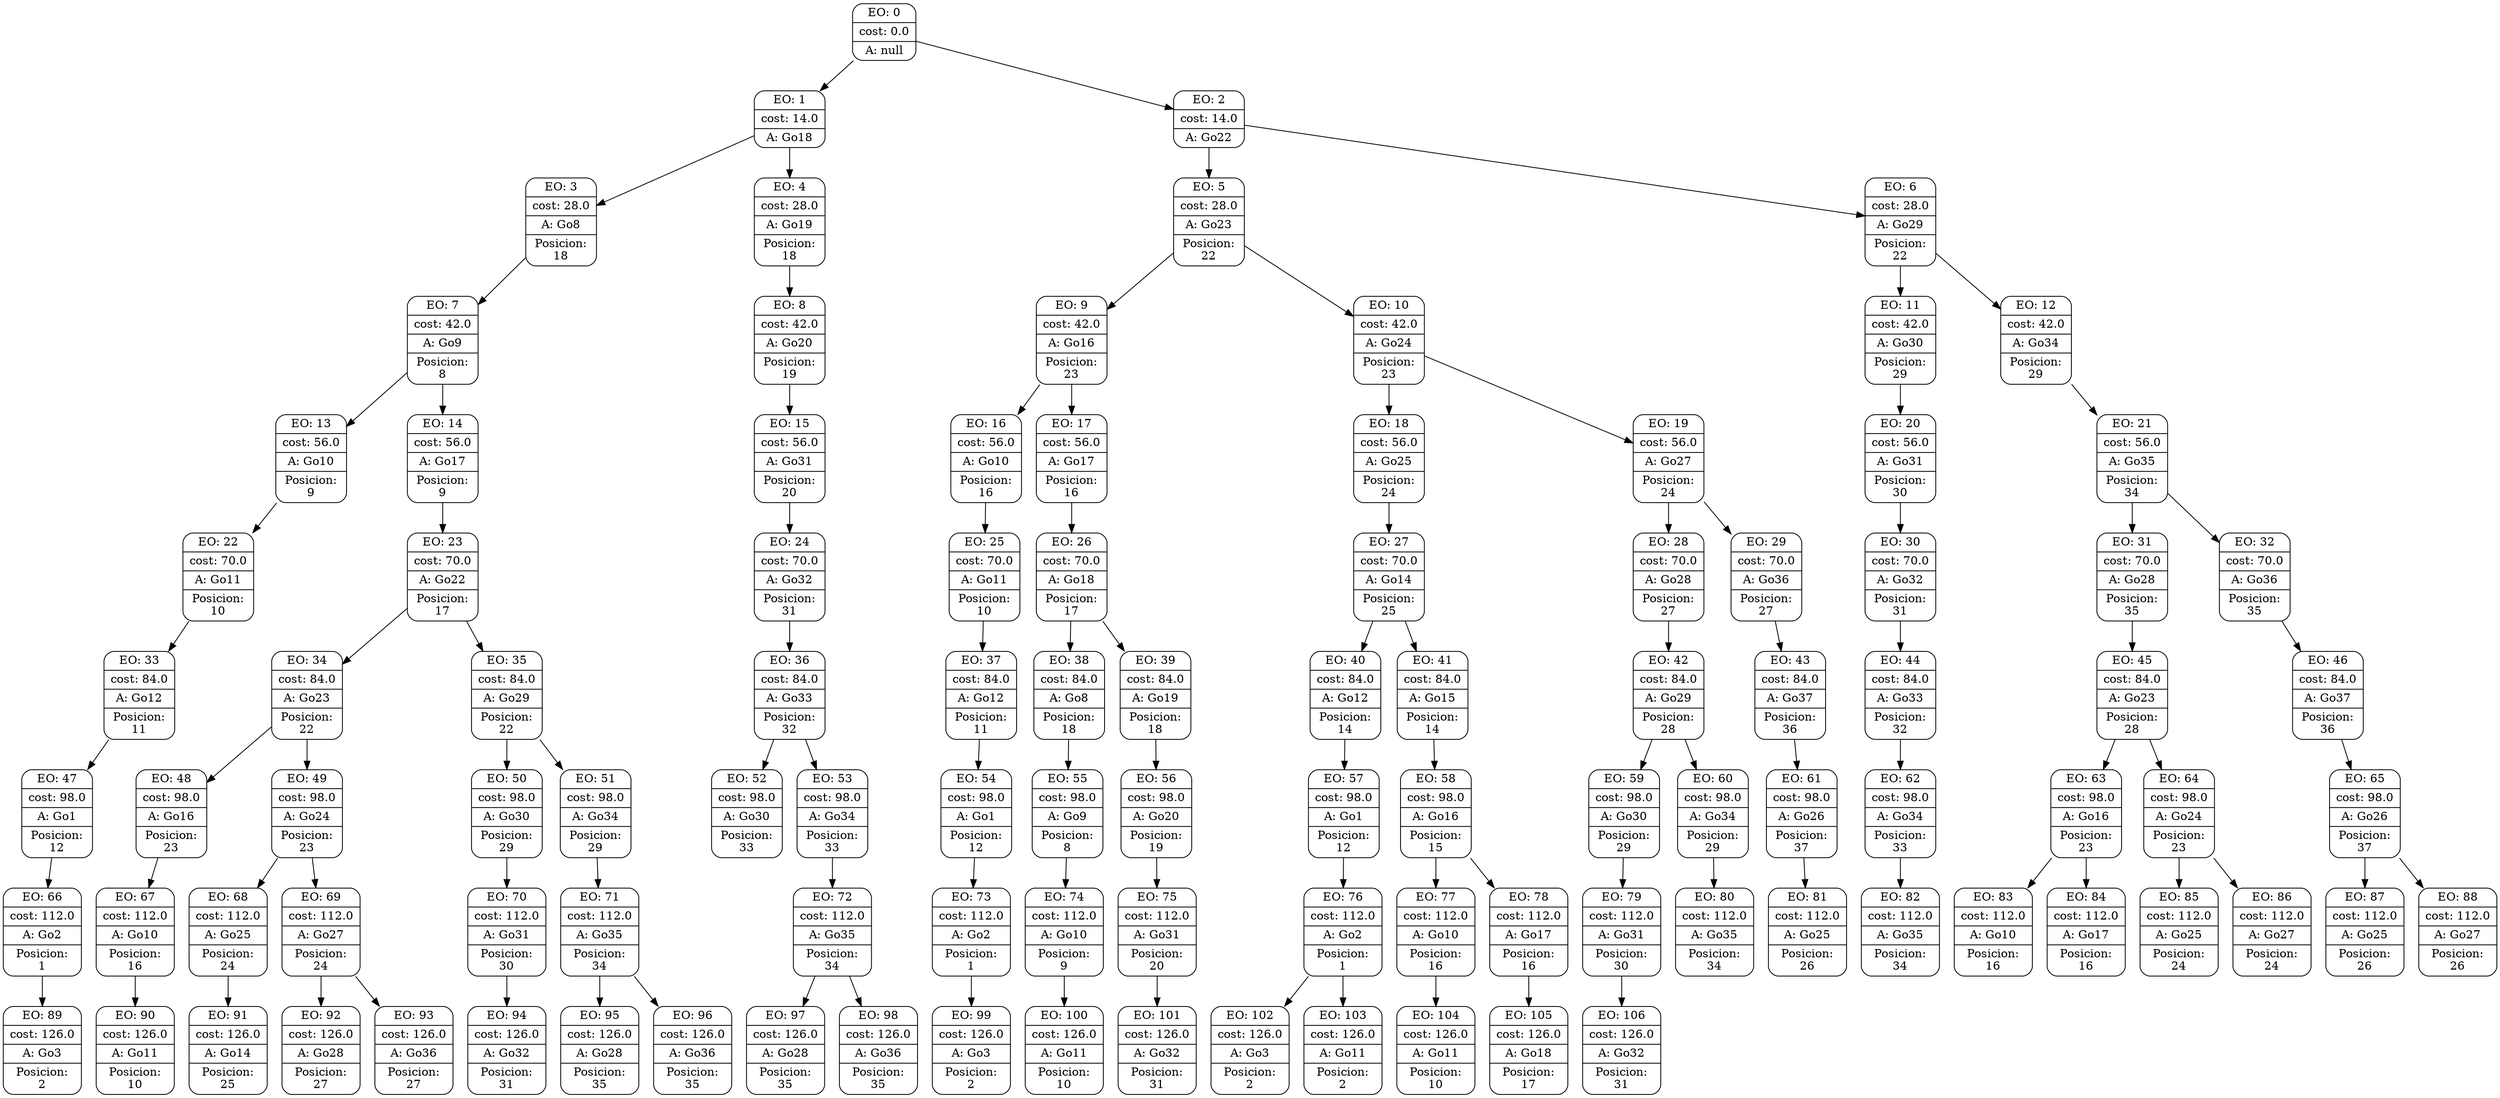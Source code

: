 digraph g {
node [shape = Mrecord];
nodo0[label="{EO: 0|cost: 0.0|A: null}"]
nodo1[label="{EO: 1|cost: 14.0|A: Go18}"]
nodo3[label="{EO: 3|cost: 28.0|A: Go8|Posicion:\n18}"]
nodo7[label="{EO: 7|cost: 42.0|A: Go9|Posicion:\n8}"]
nodo13[label="{EO: 13|cost: 56.0|A: Go10|Posicion:\n9}"]
nodo22[label="{EO: 22|cost: 70.0|A: Go11|Posicion:\n10}"]
nodo33[label="{EO: 33|cost: 84.0|A: Go12|Posicion:\n11}"]
nodo47[label="{EO: 47|cost: 98.0|A: Go1|Posicion:\n12}"]
nodo66[label="{EO: 66|cost: 112.0|A: Go2|Posicion:\n1}"]
nodo89[label="{EO: 89|cost: 126.0|A: Go3|Posicion:\n2}"]

nodo66 -> nodo89;

nodo47 -> nodo66;

nodo33 -> nodo47;

nodo22 -> nodo33;

nodo13 -> nodo22;

nodo7 -> nodo13;
nodo14[label="{EO: 14|cost: 56.0|A: Go17|Posicion:\n9}"]
nodo23[label="{EO: 23|cost: 70.0|A: Go22|Posicion:\n17}"]
nodo34[label="{EO: 34|cost: 84.0|A: Go23|Posicion:\n22}"]
nodo48[label="{EO: 48|cost: 98.0|A: Go16|Posicion:\n23}"]
nodo67[label="{EO: 67|cost: 112.0|A: Go10|Posicion:\n16}"]
nodo90[label="{EO: 90|cost: 126.0|A: Go11|Posicion:\n10}"]

nodo67 -> nodo90;

nodo48 -> nodo67;

nodo34 -> nodo48;
nodo49[label="{EO: 49|cost: 98.0|A: Go24|Posicion:\n23}"]
nodo68[label="{EO: 68|cost: 112.0|A: Go25|Posicion:\n24}"]
nodo91[label="{EO: 91|cost: 126.0|A: Go14|Posicion:\n25}"]

nodo68 -> nodo91;

nodo49 -> nodo68;
nodo69[label="{EO: 69|cost: 112.0|A: Go27|Posicion:\n24}"]
nodo92[label="{EO: 92|cost: 126.0|A: Go28|Posicion:\n27}"]

nodo69 -> nodo92;
nodo93[label="{EO: 93|cost: 126.0|A: Go36|Posicion:\n27}"]

nodo69 -> nodo93;

nodo49 -> nodo69;

nodo34 -> nodo49;

nodo23 -> nodo34;
nodo35[label="{EO: 35|cost: 84.0|A: Go29|Posicion:\n22}"]
nodo50[label="{EO: 50|cost: 98.0|A: Go30|Posicion:\n29}"]
nodo70[label="{EO: 70|cost: 112.0|A: Go31|Posicion:\n30}"]
nodo94[label="{EO: 94|cost: 126.0|A: Go32|Posicion:\n31}"]

nodo70 -> nodo94;

nodo50 -> nodo70;

nodo35 -> nodo50;
nodo51[label="{EO: 51|cost: 98.0|A: Go34|Posicion:\n29}"]
nodo71[label="{EO: 71|cost: 112.0|A: Go35|Posicion:\n34}"]
nodo95[label="{EO: 95|cost: 126.0|A: Go28|Posicion:\n35}"]

nodo71 -> nodo95;
nodo96[label="{EO: 96|cost: 126.0|A: Go36|Posicion:\n35}"]

nodo71 -> nodo96;

nodo51 -> nodo71;

nodo35 -> nodo51;

nodo23 -> nodo35;

nodo14 -> nodo23;

nodo7 -> nodo14;

nodo3 -> nodo7;

nodo1 -> nodo3;
nodo4[label="{EO: 4|cost: 28.0|A: Go19|Posicion:\n18}"]
nodo8[label="{EO: 8|cost: 42.0|A: Go20|Posicion:\n19}"]
nodo15[label="{EO: 15|cost: 56.0|A: Go31|Posicion:\n20}"]
nodo24[label="{EO: 24|cost: 70.0|A: Go32|Posicion:\n31}"]
nodo36[label="{EO: 36|cost: 84.0|A: Go33|Posicion:\n32}"]
nodo52[label="{EO: 52|cost: 98.0|A: Go30|Posicion:\n33}"]

nodo36 -> nodo52;
nodo53[label="{EO: 53|cost: 98.0|A: Go34|Posicion:\n33}"]
nodo72[label="{EO: 72|cost: 112.0|A: Go35|Posicion:\n34}"]
nodo97[label="{EO: 97|cost: 126.0|A: Go28|Posicion:\n35}"]

nodo72 -> nodo97;
nodo98[label="{EO: 98|cost: 126.0|A: Go36|Posicion:\n35}"]

nodo72 -> nodo98;

nodo53 -> nodo72;

nodo36 -> nodo53;

nodo24 -> nodo36;

nodo15 -> nodo24;

nodo8 -> nodo15;

nodo4 -> nodo8;

nodo1 -> nodo4;

nodo0 -> nodo1;
nodo2[label="{EO: 2|cost: 14.0|A: Go22}"]
nodo5[label="{EO: 5|cost: 28.0|A: Go23|Posicion:\n22}"]
nodo9[label="{EO: 9|cost: 42.0|A: Go16|Posicion:\n23}"]
nodo16[label="{EO: 16|cost: 56.0|A: Go10|Posicion:\n16}"]
nodo25[label="{EO: 25|cost: 70.0|A: Go11|Posicion:\n10}"]
nodo37[label="{EO: 37|cost: 84.0|A: Go12|Posicion:\n11}"]
nodo54[label="{EO: 54|cost: 98.0|A: Go1|Posicion:\n12}"]
nodo73[label="{EO: 73|cost: 112.0|A: Go2|Posicion:\n1}"]
nodo99[label="{EO: 99|cost: 126.0|A: Go3|Posicion:\n2}"]

nodo73 -> nodo99;

nodo54 -> nodo73;

nodo37 -> nodo54;

nodo25 -> nodo37;

nodo16 -> nodo25;

nodo9 -> nodo16;
nodo17[label="{EO: 17|cost: 56.0|A: Go17|Posicion:\n16}"]
nodo26[label="{EO: 26|cost: 70.0|A: Go18|Posicion:\n17}"]
nodo38[label="{EO: 38|cost: 84.0|A: Go8|Posicion:\n18}"]
nodo55[label="{EO: 55|cost: 98.0|A: Go9|Posicion:\n8}"]
nodo74[label="{EO: 74|cost: 112.0|A: Go10|Posicion:\n9}"]
nodo100[label="{EO: 100|cost: 126.0|A: Go11|Posicion:\n10}"]

nodo74 -> nodo100;

nodo55 -> nodo74;

nodo38 -> nodo55;

nodo26 -> nodo38;
nodo39[label="{EO: 39|cost: 84.0|A: Go19|Posicion:\n18}"]
nodo56[label="{EO: 56|cost: 98.0|A: Go20|Posicion:\n19}"]
nodo75[label="{EO: 75|cost: 112.0|A: Go31|Posicion:\n20}"]
nodo101[label="{EO: 101|cost: 126.0|A: Go32|Posicion:\n31}"]

nodo75 -> nodo101;

nodo56 -> nodo75;

nodo39 -> nodo56;

nodo26 -> nodo39;

nodo17 -> nodo26;

nodo9 -> nodo17;

nodo5 -> nodo9;
nodo10[label="{EO: 10|cost: 42.0|A: Go24|Posicion:\n23}"]
nodo18[label="{EO: 18|cost: 56.0|A: Go25|Posicion:\n24}"]
nodo27[label="{EO: 27|cost: 70.0|A: Go14|Posicion:\n25}"]
nodo40[label="{EO: 40|cost: 84.0|A: Go12|Posicion:\n14}"]
nodo57[label="{EO: 57|cost: 98.0|A: Go1|Posicion:\n12}"]
nodo76[label="{EO: 76|cost: 112.0|A: Go2|Posicion:\n1}"]
nodo102[label="{EO: 102|cost: 126.0|A: Go3|Posicion:\n2}"]

nodo76 -> nodo102;
nodo103[label="{EO: 103|cost: 126.0|A: Go11|Posicion:\n2}"]

nodo76 -> nodo103;

nodo57 -> nodo76;

nodo40 -> nodo57;

nodo27 -> nodo40;
nodo41[label="{EO: 41|cost: 84.0|A: Go15|Posicion:\n14}"]
nodo58[label="{EO: 58|cost: 98.0|A: Go16|Posicion:\n15}"]
nodo77[label="{EO: 77|cost: 112.0|A: Go10|Posicion:\n16}"]
nodo104[label="{EO: 104|cost: 126.0|A: Go11|Posicion:\n10}"]

nodo77 -> nodo104;

nodo58 -> nodo77;
nodo78[label="{EO: 78|cost: 112.0|A: Go17|Posicion:\n16}"]
nodo105[label="{EO: 105|cost: 126.0|A: Go18|Posicion:\n17}"]

nodo78 -> nodo105;

nodo58 -> nodo78;

nodo41 -> nodo58;

nodo27 -> nodo41;

nodo18 -> nodo27;

nodo10 -> nodo18;
nodo19[label="{EO: 19|cost: 56.0|A: Go27|Posicion:\n24}"]
nodo28[label="{EO: 28|cost: 70.0|A: Go28|Posicion:\n27}"]
nodo42[label="{EO: 42|cost: 84.0|A: Go29|Posicion:\n28}"]
nodo59[label="{EO: 59|cost: 98.0|A: Go30|Posicion:\n29}"]
nodo79[label="{EO: 79|cost: 112.0|A: Go31|Posicion:\n30}"]
nodo106[label="{EO: 106|cost: 126.0|A: Go32|Posicion:\n31}"]

nodo79 -> nodo106;

nodo59 -> nodo79;

nodo42 -> nodo59;
nodo60[label="{EO: 60|cost: 98.0|A: Go34|Posicion:\n29}"]
nodo80[label="{EO: 80|cost: 112.0|A: Go35|Posicion:\n34}"]

nodo60 -> nodo80;

nodo42 -> nodo60;

nodo28 -> nodo42;

nodo19 -> nodo28;
nodo29[label="{EO: 29|cost: 70.0|A: Go36|Posicion:\n27}"]
nodo43[label="{EO: 43|cost: 84.0|A: Go37|Posicion:\n36}"]
nodo61[label="{EO: 61|cost: 98.0|A: Go26|Posicion:\n37}"]
nodo81[label="{EO: 81|cost: 112.0|A: Go25|Posicion:\n26}"]

nodo61 -> nodo81;

nodo43 -> nodo61;

nodo29 -> nodo43;

nodo19 -> nodo29;

nodo10 -> nodo19;

nodo5 -> nodo10;

nodo2 -> nodo5;
nodo6[label="{EO: 6|cost: 28.0|A: Go29|Posicion:\n22}"]
nodo11[label="{EO: 11|cost: 42.0|A: Go30|Posicion:\n29}"]
nodo20[label="{EO: 20|cost: 56.0|A: Go31|Posicion:\n30}"]
nodo30[label="{EO: 30|cost: 70.0|A: Go32|Posicion:\n31}"]
nodo44[label="{EO: 44|cost: 84.0|A: Go33|Posicion:\n32}"]
nodo62[label="{EO: 62|cost: 98.0|A: Go34|Posicion:\n33}"]
nodo82[label="{EO: 82|cost: 112.0|A: Go35|Posicion:\n34}"]

nodo62 -> nodo82;

nodo44 -> nodo62;

nodo30 -> nodo44;

nodo20 -> nodo30;

nodo11 -> nodo20;

nodo6 -> nodo11;
nodo12[label="{EO: 12|cost: 42.0|A: Go34|Posicion:\n29}"]
nodo21[label="{EO: 21|cost: 56.0|A: Go35|Posicion:\n34}"]
nodo31[label="{EO: 31|cost: 70.0|A: Go28|Posicion:\n35}"]
nodo45[label="{EO: 45|cost: 84.0|A: Go23|Posicion:\n28}"]
nodo63[label="{EO: 63|cost: 98.0|A: Go16|Posicion:\n23}"]
nodo83[label="{EO: 83|cost: 112.0|A: Go10|Posicion:\n16}"]

nodo63 -> nodo83;
nodo84[label="{EO: 84|cost: 112.0|A: Go17|Posicion:\n16}"]

nodo63 -> nodo84;

nodo45 -> nodo63;
nodo64[label="{EO: 64|cost: 98.0|A: Go24|Posicion:\n23}"]
nodo85[label="{EO: 85|cost: 112.0|A: Go25|Posicion:\n24}"]

nodo64 -> nodo85;
nodo86[label="{EO: 86|cost: 112.0|A: Go27|Posicion:\n24}"]

nodo64 -> nodo86;

nodo45 -> nodo64;

nodo31 -> nodo45;

nodo21 -> nodo31;
nodo32[label="{EO: 32|cost: 70.0|A: Go36|Posicion:\n35}"]
nodo46[label="{EO: 46|cost: 84.0|A: Go37|Posicion:\n36}"]
nodo65[label="{EO: 65|cost: 98.0|A: Go26|Posicion:\n37}"]
nodo87[label="{EO: 87|cost: 112.0|A: Go25|Posicion:\n26}"]

nodo65 -> nodo87;
nodo88[label="{EO: 88|cost: 112.0|A: Go27|Posicion:\n26}"]

nodo65 -> nodo88;

nodo46 -> nodo65;

nodo32 -> nodo46;

nodo21 -> nodo32;

nodo12 -> nodo21;

nodo6 -> nodo12;

nodo2 -> nodo6;

nodo0 -> nodo2;


}